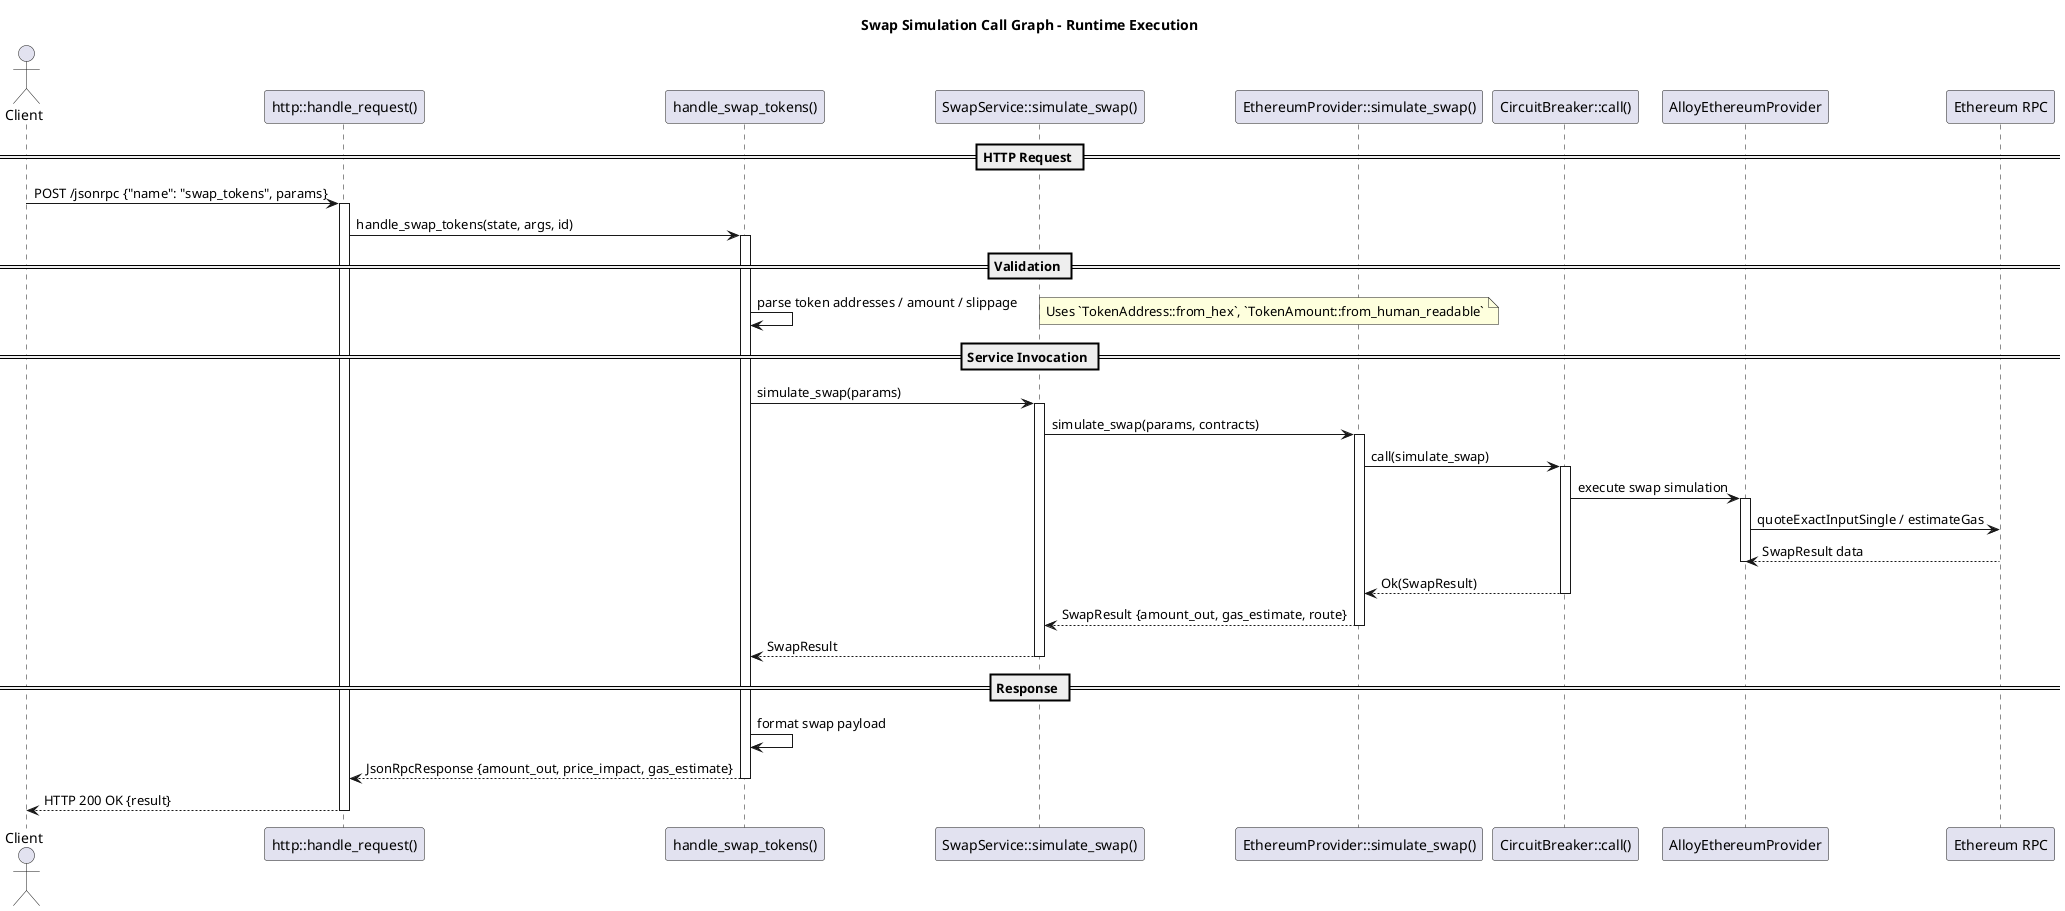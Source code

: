 @startuml swap_simulation_call_graph
title Swap Simulation Call Graph - Runtime Execution

actor Client
participant "http::handle_request()" as http_handler
participant "handle_swap_tokens()" as swap_handler
participant "SwapService::simulate_swap()" as swap_service
participant "EthereumProvider::simulate_swap()" as provider
participant "CircuitBreaker::call()" as circuit_breaker
participant "AlloyEthereumProvider" as alloy_provider
participant "Ethereum RPC" as eth_rpc

== HTTP Request ==
Client -> http_handler: POST /jsonrpc {"name": "swap_tokens", params}
activate http_handler
http_handler -> swap_handler: handle_swap_tokens(state, args, id)
activate swap_handler

== Validation ==
swap_handler -> swap_handler: parse token addresses / amount / slippage
note right: Uses `TokenAddress::from_hex`, `TokenAmount::from_human_readable`

== Service Invocation ==
swap_handler -> swap_service: simulate_swap(params)
activate swap_service

swap_service -> provider: simulate_swap(params, contracts)
activate provider
provider -> circuit_breaker: call(simulate_swap)
activate circuit_breaker
circuit_breaker -> alloy_provider: execute swap simulation
activate alloy_provider
alloy_provider -> eth_rpc: quoteExactInputSingle / estimateGas
eth_rpc --> alloy_provider: SwapResult data
deactivate alloy_provider
circuit_breaker --> provider: Ok(SwapResult)
deactivate circuit_breaker
provider --> swap_service: SwapResult {amount_out, gas_estimate, route}
deactivate provider

swap_service --> swap_handler: SwapResult
deactivate swap_service

== Response ==
swap_handler -> swap_handler: format swap payload
swap_handler --> http_handler: JsonRpcResponse {amount_out, price_impact, gas_estimate}
deactivate swap_handler

http_handler --> Client: HTTP 200 OK {result}
deactivate http_handler

@enduml
